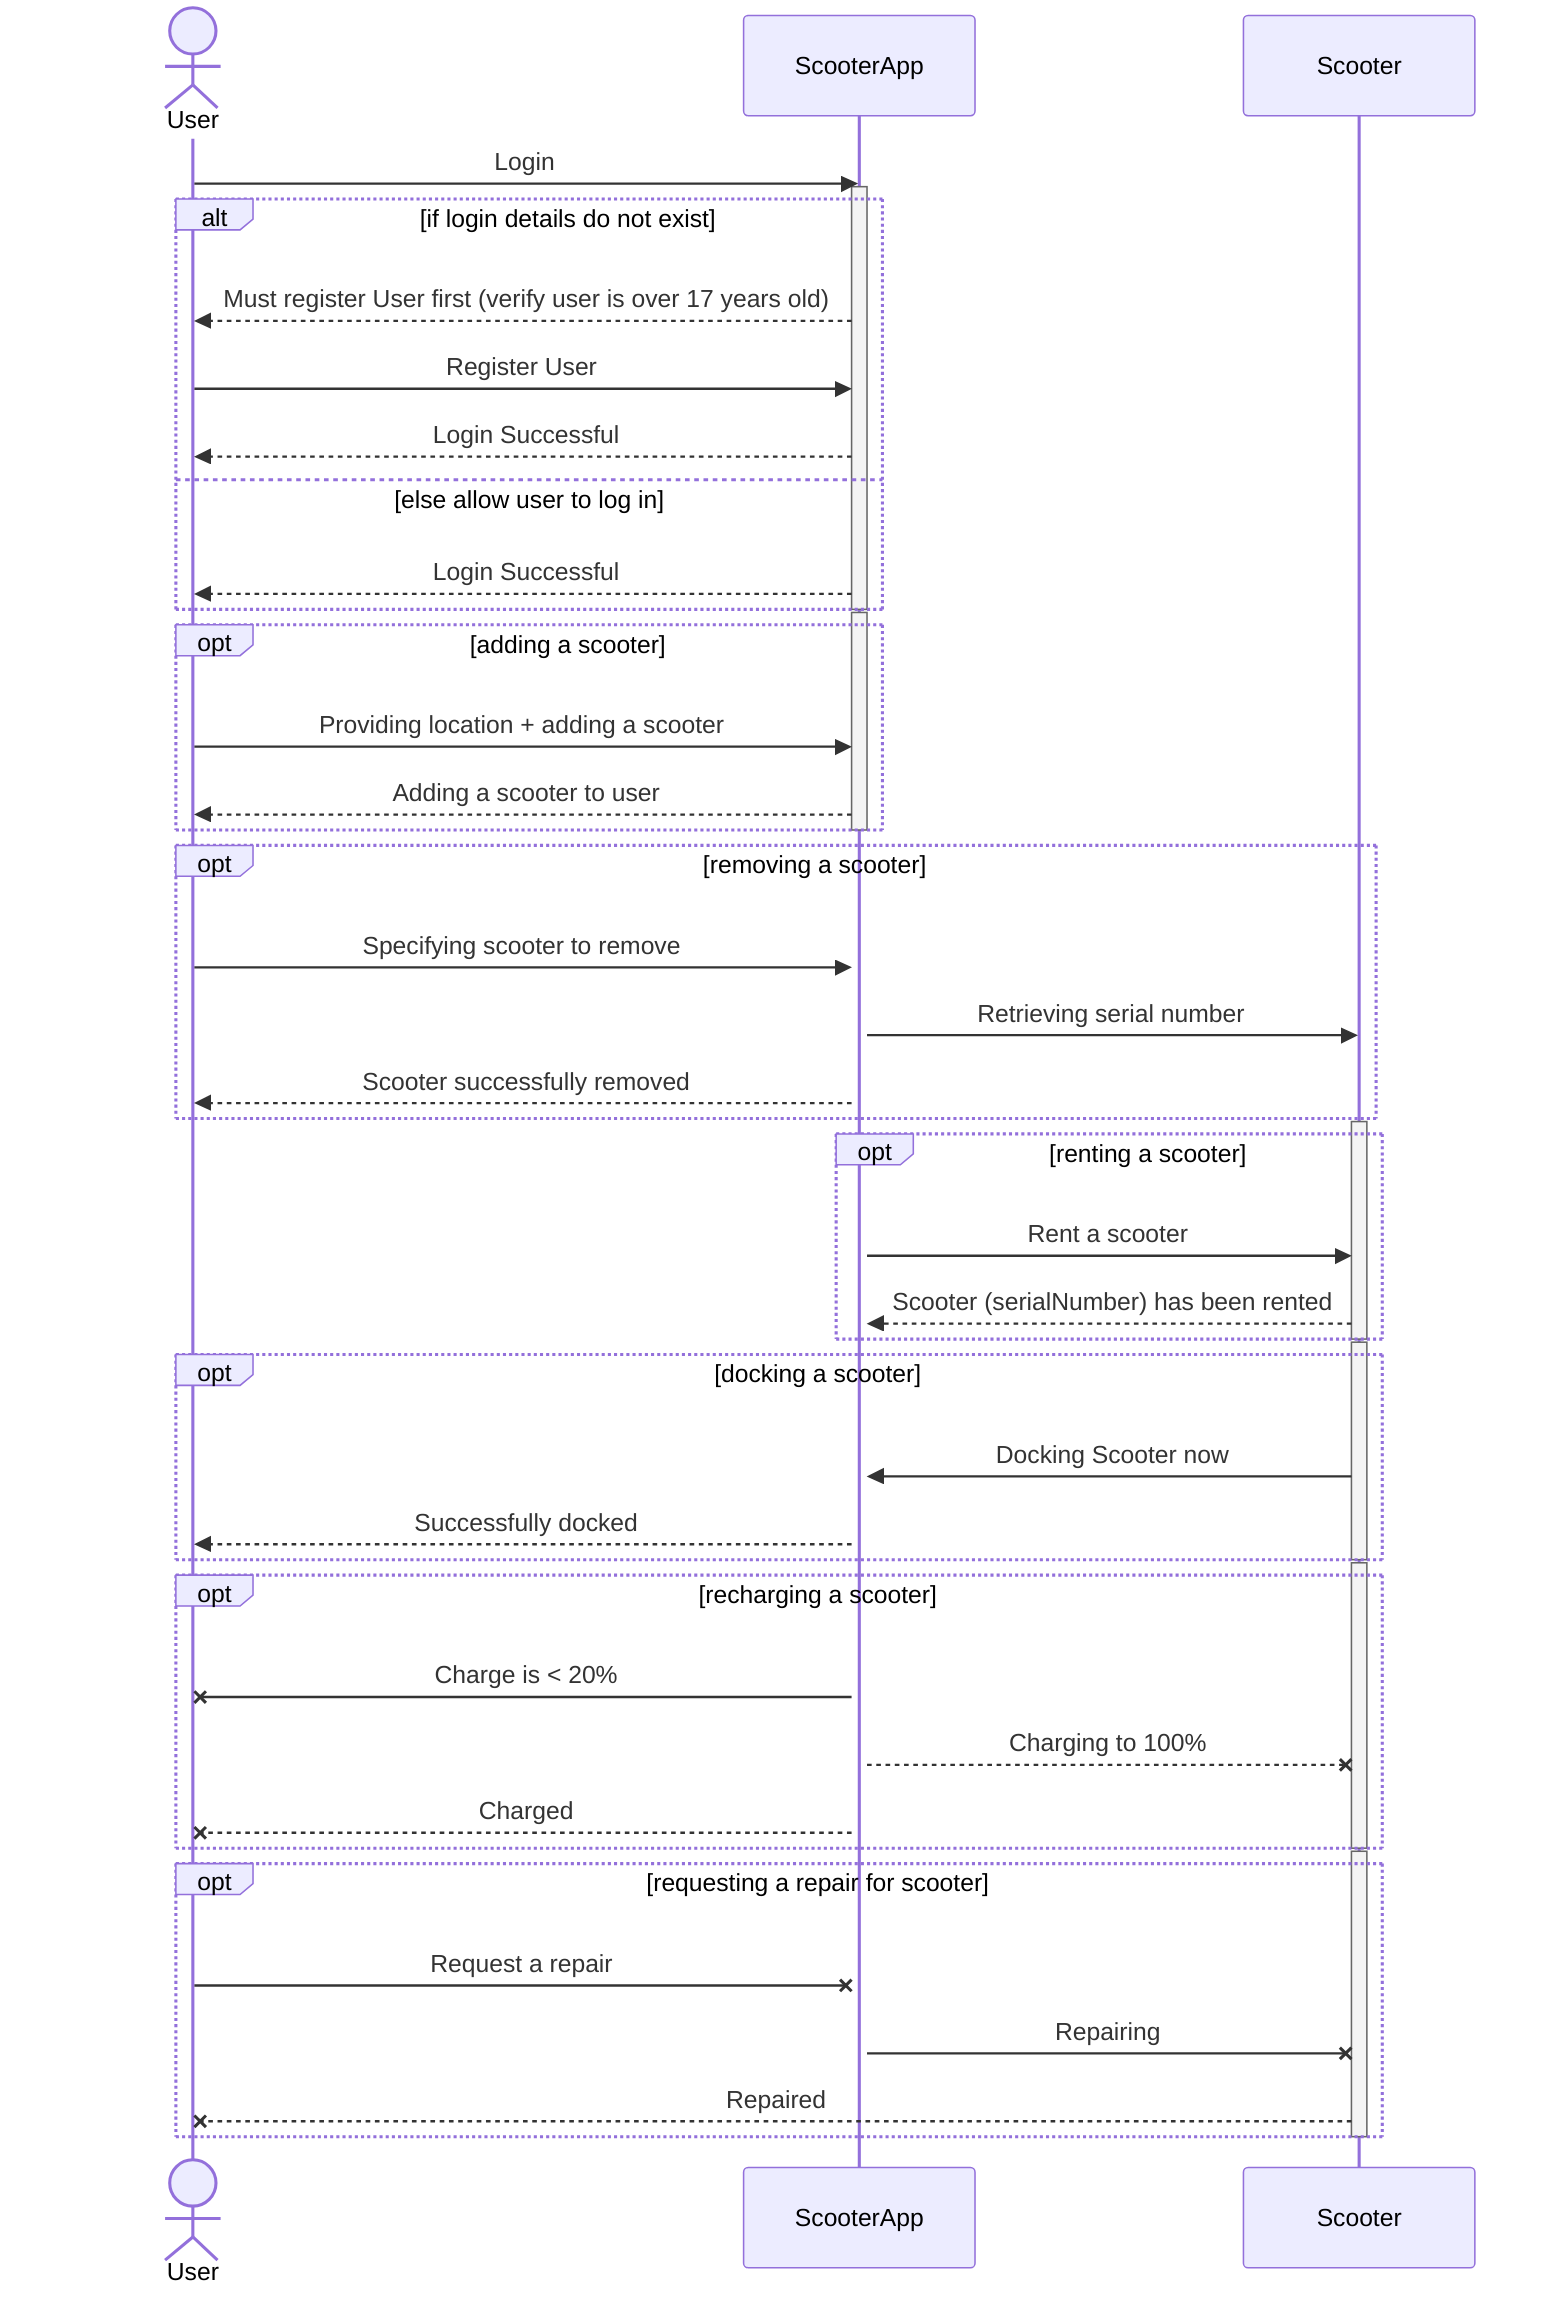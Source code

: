 %%This diagram should show the interactions between:
%%user Actor
%%Scooter Actor
%%classes in the system

sequenceDiagram 

    actor User 
   
    %%SECTION 1 - USER INTERACTING WITH SCOOTER APP 
    User ->> ScooterApp: Login 

    %%LOGGING INTO SYSTEM
    activate ScooterApp
    alt if login details do not exist
        ScooterApp -->> User: Must register User first (verify user is over 17 years old)
        User ->> ScooterApp: Register User 
        ScooterApp -->> User: Login Successful
    else else allow user to log in
        ScooterApp -->> User: Login Successful
    end 
    deactivate ScooterApp

    %%ADDING A SCOOTER
    activate ScooterApp 
    opt adding a scooter 
        User ->> ScooterApp: Providing location + adding a scooter 
        ScooterApp -->> User: Adding a scooter to user 
    end 
    deactivate ScooterApp

    %%REMOVING A SCOOTER 
    activate ScooterApp 
    opt removing a scooter 
        User ->> ScooterApp: Specifying scooter to remove 
        ScooterApp ->> Scooter: Retrieving serial number 
        ScooterApp -->> User: Scooter successfully removed 
    end 

 
    %%SECTION 2 - SCOOTER APP FULFILLING USER REQUEST 
    participant Scooter 

    activate Scooter 
    opt renting a scooter
        ScooterApp ->> Scooter: Rent a scooter 
        Scooter -->> ScooterApp: Scooter (serialNumber) has been rented 
    end 
    deactivate Scooter

    activate Scooter 
    opt docking a scooter 
        Scooter ->> ScooterApp: Docking Scooter now 
        ScooterApp -->> User: Successfully docked 
    end 
    deactivate Scooter

    %%Using -x or --x means "async" 

    activate Scooter 
    opt recharging a scooter 
        ScooterApp -x User: Charge is < 20%
        ScooterApp --x Scooter: Charging to 100%
        ScooterApp --x User: Charged 
    end 
    deactivate Scooter 

    activate Scooter 
    opt requesting a repair for scooter 
        User -x ScooterApp: Request a repair 
        ScooterApp -x Scooter: Repairing 
        Scooter --x User: Repaired 
    end 
    deactivate Scooter